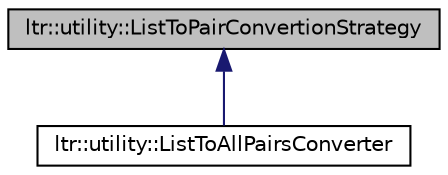 digraph G
{
  edge [fontname="Helvetica",fontsize="10",labelfontname="Helvetica",labelfontsize="10"];
  node [fontname="Helvetica",fontsize="10",shape=record];
  Node1 [label="ltr::utility::ListToPairConvertionStrategy",height=0.2,width=0.4,color="black", fillcolor="grey75", style="filled" fontcolor="black"];
  Node1 -> Node2 [dir="back",color="midnightblue",fontsize="10",style="solid",fontname="Helvetica"];
  Node2 [label="ltr::utility::ListToAllPairsConverter",height=0.2,width=0.4,color="black", fillcolor="white", style="filled",URL="$classltr_1_1utility_1_1_list_to_all_pairs_converter.html"];
}
